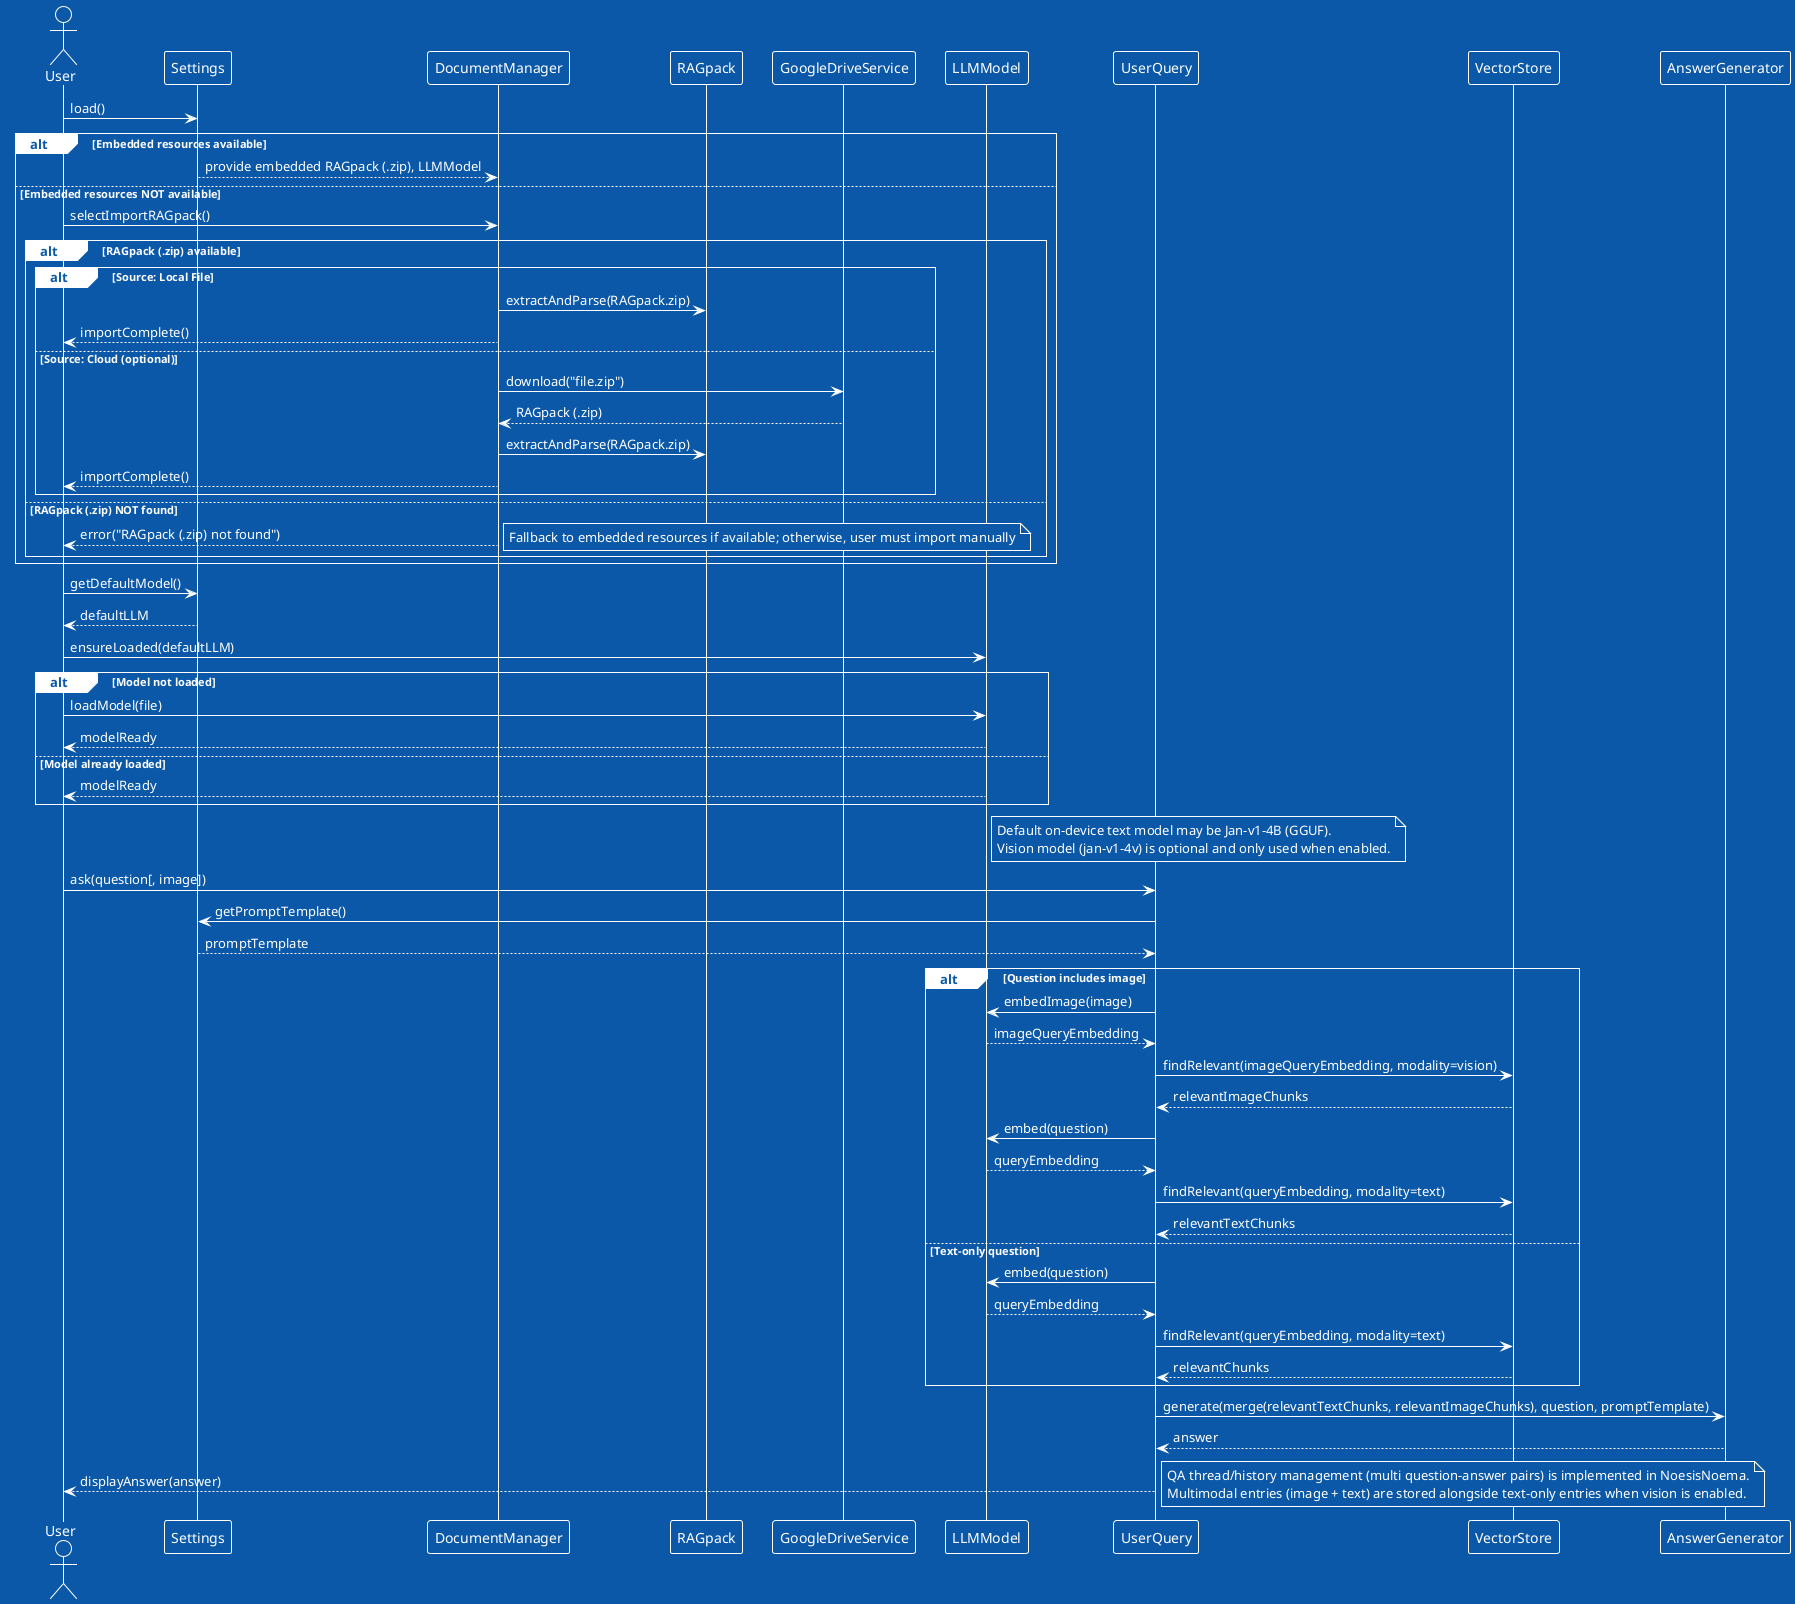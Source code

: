 @startuml
!theme amiga
actor User

User -> Settings : load()
alt Embedded resources available
    Settings --> DocumentManager : provide embedded RAGpack (.zip), LLMModel
else Embedded resources NOT available
    User -> DocumentManager : selectImportRAGpack()

    alt RAGpack (.zip) available
        alt Source: Local File
            DocumentManager -> RAGpack : extractAndParse(RAGpack.zip)
            DocumentManager --> User : importComplete()
        else Source: Cloud (optional)
            DocumentManager -> GoogleDriveService : download("file.zip")
            GoogleDriveService --> DocumentManager : RAGpack (.zip)
            DocumentManager -> RAGpack : extractAndParse(RAGpack.zip)
            DocumentManager --> User : importComplete()
        end
    else RAGpack (.zip) NOT found
        DocumentManager --> User : error("RAGpack (.zip) not found")
        note right: Fallback to embedded resources if available; otherwise, user must import manually
    end
end

' Ensure LLM model is ready (default text model, optional vision model)
User -> Settings : getDefaultModel()
Settings --> User : defaultLLM
User -> LLMModel : ensureLoaded(defaultLLM)
alt Model not loaded
    User -> LLMModel : loadModel(file)
    LLMModel --> User : modelReady
else Model already loaded
    LLMModel --> User : modelReady
end
note right of LLMModel
  Default on-device text model may be Jan‑v1‑4B (GGUF).
  Vision model (jan‑v1‑4v) is optional and only used when enabled.
end note

User -> UserQuery : ask(question[, image])
UserQuery -> Settings : getPromptTemplate()
Settings --> UserQuery : promptTemplate
alt Question includes image
    UserQuery -> LLMModel : embedImage(image)
    LLMModel --> UserQuery : imageQueryEmbedding
    UserQuery -> VectorStore : findRelevant(imageQueryEmbedding, modality=vision)
    VectorStore --> UserQuery : relevantImageChunks
    UserQuery -> LLMModel : embed(question)
    LLMModel --> UserQuery : queryEmbedding
    UserQuery -> VectorStore : findRelevant(queryEmbedding, modality=text)
    VectorStore --> UserQuery : relevantTextChunks
else Text-only question
    UserQuery -> LLMModel : embed(question)
    LLMModel --> UserQuery : queryEmbedding
    UserQuery -> VectorStore : findRelevant(queryEmbedding, modality=text)
    VectorStore --> UserQuery : relevantChunks
end

UserQuery -> AnswerGenerator : generate(merge(relevantTextChunks, relevantImageChunks), question, promptTemplate)
AnswerGenerator --> UserQuery : answer

UserQuery --> User : displayAnswer(answer)
note right
  QA thread/history management (multi question-answer pairs) is implemented in NoesisNoema.
  Multimodal entries (image + text) are stored alongside text-only entries when vision is enabled.
end note
@enduml